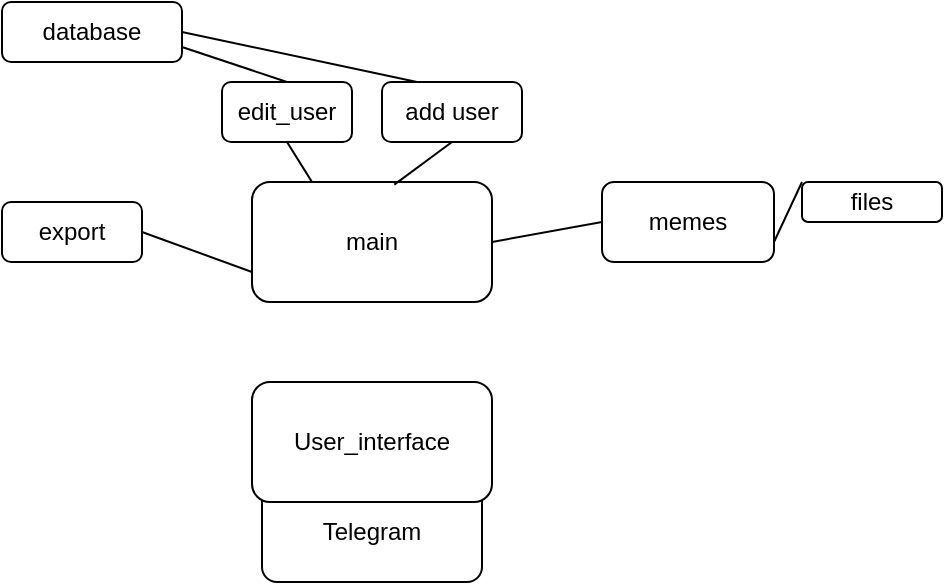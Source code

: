 <mxfile>
    <diagram id="iOxkI3ZLBC0gN1RoyfwO" name="Page-1">
        <mxGraphModel dx="529" dy="472" grid="1" gridSize="10" guides="1" tooltips="1" connect="1" arrows="1" fold="1" page="1" pageScale="1" pageWidth="827" pageHeight="1169" math="0" shadow="0">
            <root>
                <mxCell id="0"/>
                <mxCell id="1" parent="0"/>
                <mxCell id="2" value="main" style="rounded=1;whiteSpace=wrap;html=1;" vertex="1" parent="1">
                    <mxGeometry x="215" y="170" width="120" height="60" as="geometry"/>
                </mxCell>
                <mxCell id="3" value="memes" style="rounded=1;whiteSpace=wrap;html=1;" vertex="1" parent="1">
                    <mxGeometry x="390" y="170" width="86" height="40" as="geometry"/>
                </mxCell>
                <mxCell id="4" value="database" style="rounded=1;whiteSpace=wrap;html=1;" vertex="1" parent="1">
                    <mxGeometry x="90" y="80" width="90" height="30" as="geometry"/>
                </mxCell>
                <mxCell id="5" value="export" style="rounded=1;whiteSpace=wrap;html=1;" vertex="1" parent="1">
                    <mxGeometry x="90" y="180" width="70" height="30" as="geometry"/>
                </mxCell>
                <mxCell id="6" value="Telegram" style="rounded=1;whiteSpace=wrap;html=1;" vertex="1" parent="1">
                    <mxGeometry x="220" y="320" width="110" height="50" as="geometry"/>
                </mxCell>
                <mxCell id="7" value="User_interface" style="rounded=1;whiteSpace=wrap;html=1;" vertex="1" parent="1">
                    <mxGeometry x="215" y="270" width="120" height="60" as="geometry"/>
                </mxCell>
                <mxCell id="8" value="edit_user" style="rounded=1;whiteSpace=wrap;html=1;" vertex="1" parent="1">
                    <mxGeometry x="200" y="120" width="65" height="30" as="geometry"/>
                </mxCell>
                <mxCell id="9" value="add user" style="rounded=1;whiteSpace=wrap;html=1;" vertex="1" parent="1">
                    <mxGeometry x="280" y="120" width="70" height="30" as="geometry"/>
                </mxCell>
                <mxCell id="10" value="" style="endArrow=none;html=1;entryX=0.5;entryY=1;entryDx=0;entryDy=0;exitX=0.25;exitY=0;exitDx=0;exitDy=0;" edge="1" parent="1" source="2" target="8">
                    <mxGeometry width="50" height="50" relative="1" as="geometry">
                        <mxPoint x="250" y="270" as="sourcePoint"/>
                        <mxPoint x="300" y="220" as="targetPoint"/>
                    </mxGeometry>
                </mxCell>
                <mxCell id="11" value="" style="endArrow=none;html=1;entryX=0.5;entryY=1;entryDx=0;entryDy=0;exitX=0.593;exitY=0.022;exitDx=0;exitDy=0;exitPerimeter=0;" edge="1" parent="1" source="2" target="9">
                    <mxGeometry width="50" height="50" relative="1" as="geometry">
                        <mxPoint x="250" y="270" as="sourcePoint"/>
                        <mxPoint x="300" y="220" as="targetPoint"/>
                    </mxGeometry>
                </mxCell>
                <mxCell id="12" value="" style="endArrow=none;html=1;entryX=1;entryY=0.75;entryDx=0;entryDy=0;exitX=0.5;exitY=0;exitDx=0;exitDy=0;" edge="1" parent="1" source="8" target="4">
                    <mxGeometry width="50" height="50" relative="1" as="geometry">
                        <mxPoint x="250" y="270" as="sourcePoint"/>
                        <mxPoint x="300" y="220" as="targetPoint"/>
                    </mxGeometry>
                </mxCell>
                <mxCell id="13" value="" style="endArrow=none;html=1;entryX=1;entryY=0.5;entryDx=0;entryDy=0;exitX=0.25;exitY=0;exitDx=0;exitDy=0;" edge="1" parent="1" source="9" target="4">
                    <mxGeometry width="50" height="50" relative="1" as="geometry">
                        <mxPoint x="250" y="270" as="sourcePoint"/>
                        <mxPoint x="300" y="220" as="targetPoint"/>
                    </mxGeometry>
                </mxCell>
                <mxCell id="14" value="" style="endArrow=none;html=1;entryX=0;entryY=0.5;entryDx=0;entryDy=0;exitX=1;exitY=0.5;exitDx=0;exitDy=0;" edge="1" parent="1" source="2" target="3">
                    <mxGeometry width="50" height="50" relative="1" as="geometry">
                        <mxPoint x="360" y="270" as="sourcePoint"/>
                        <mxPoint x="410" y="220" as="targetPoint"/>
                    </mxGeometry>
                </mxCell>
                <mxCell id="15" value="files" style="rounded=1;whiteSpace=wrap;html=1;" vertex="1" parent="1">
                    <mxGeometry x="490" y="170" width="70" height="20" as="geometry"/>
                </mxCell>
                <mxCell id="16" value="" style="endArrow=none;html=1;entryX=0;entryY=0;entryDx=0;entryDy=0;exitX=1;exitY=0.75;exitDx=0;exitDy=0;" edge="1" parent="1" source="3" target="15">
                    <mxGeometry width="50" height="50" relative="1" as="geometry">
                        <mxPoint x="300" y="270" as="sourcePoint"/>
                        <mxPoint x="350" y="220" as="targetPoint"/>
                    </mxGeometry>
                </mxCell>
                <mxCell id="17" value="" style="endArrow=none;html=1;entryX=1;entryY=0.5;entryDx=0;entryDy=0;exitX=0;exitY=0.75;exitDx=0;exitDy=0;" edge="1" parent="1" source="2" target="5">
                    <mxGeometry width="50" height="50" relative="1" as="geometry">
                        <mxPoint x="300" y="270" as="sourcePoint"/>
                        <mxPoint x="350" y="220" as="targetPoint"/>
                    </mxGeometry>
                </mxCell>
            </root>
        </mxGraphModel>
    </diagram>
</mxfile>